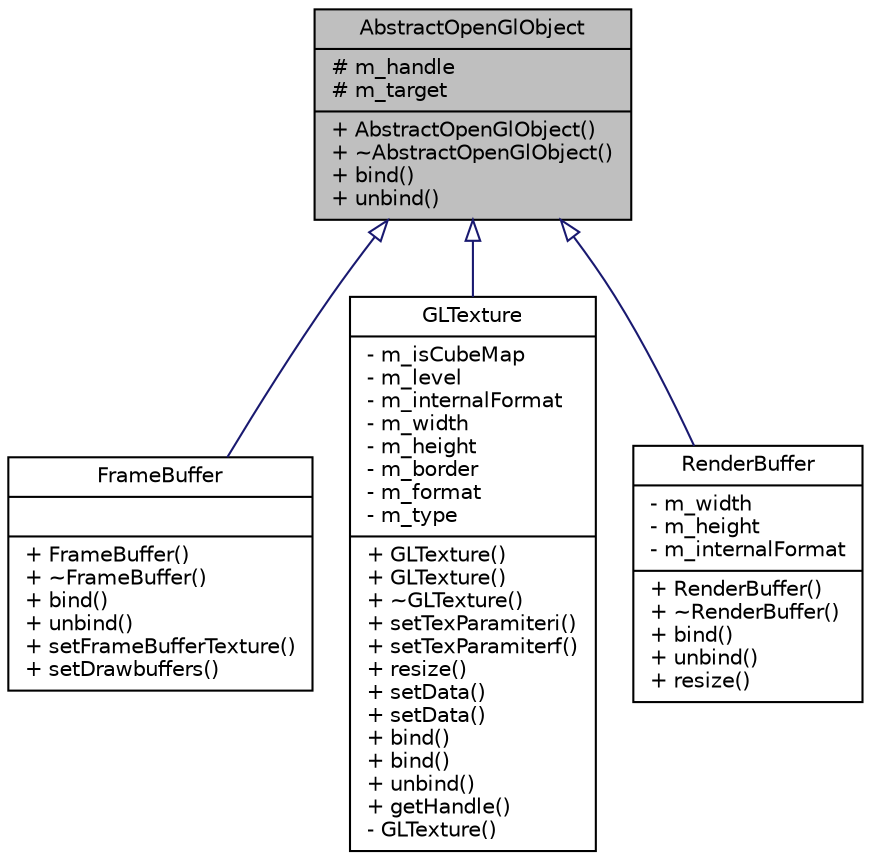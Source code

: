 digraph "AbstractOpenGlObject"
{
  edge [fontname="Helvetica",fontsize="10",labelfontname="Helvetica",labelfontsize="10"];
  node [fontname="Helvetica",fontsize="10",shape=record];
  Node1 [label="{AbstractOpenGlObject\n|# m_handle\l# m_target\l|+ AbstractOpenGlObject()\l+ ~AbstractOpenGlObject()\l+ bind()\l+ unbind()\l}",height=0.2,width=0.4,color="black", fillcolor="grey75", style="filled" fontcolor="black"];
  Node1 -> Node2 [dir="back",color="midnightblue",fontsize="10",style="solid",arrowtail="onormal",fontname="Helvetica"];
  Node2 [label="{FrameBuffer\n||+ FrameBuffer()\l+ ~FrameBuffer()\l+ bind()\l+ unbind()\l+ setFrameBufferTexture()\l+ setDrawbuffers()\l}",height=0.2,width=0.4,color="black", fillcolor="white", style="filled",URL="$class_frame_buffer.html",tooltip="Class for creating frame buffers. "];
  Node1 -> Node3 [dir="back",color="midnightblue",fontsize="10",style="solid",arrowtail="onormal",fontname="Helvetica"];
  Node3 [label="{GLTexture\n|- m_isCubeMap\l- m_level\l- m_internalFormat\l- m_width\l- m_height\l- m_border\l- m_format\l- m_type\l|+ GLTexture()\l+ GLTexture()\l+ ~GLTexture()\l+ setTexParamiteri()\l+ setTexParamiterf()\l+ resize()\l+ setData()\l+ setData()\l+ bind()\l+ bind()\l+ unbind()\l+ getHandle()\l- GLTexture()\l}",height=0.2,width=0.4,color="black", fillcolor="white", style="filled",URL="$class_g_l_texture.html"];
  Node1 -> Node4 [dir="back",color="midnightblue",fontsize="10",style="solid",arrowtail="onormal",fontname="Helvetica"];
  Node4 [label="{RenderBuffer\n|- m_width\l- m_height\l- m_internalFormat\l|+ RenderBuffer()\l+ ~RenderBuffer()\l+ bind()\l+ unbind()\l+ resize()\l}",height=0.2,width=0.4,color="black", fillcolor="white", style="filled",URL="$class_render_buffer.html",tooltip="Class for creating render buffers. "];
}
